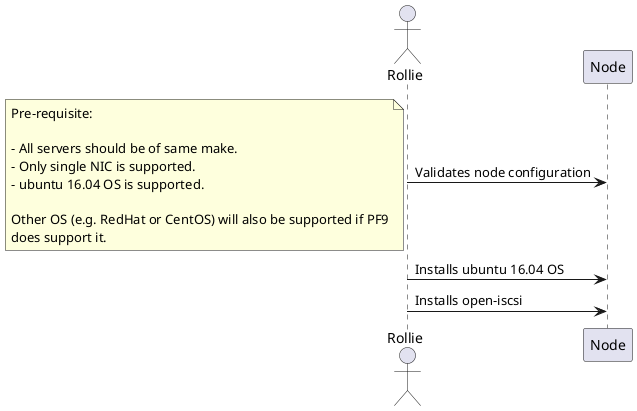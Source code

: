 @startuml

actor Rollie

participant "Node"


Rollie -> Node: Validates node configuration

note left
Pre-requisite:

- All servers should be of same make.
- Only single NIC is supported.
- ubuntu 16.04 OS is supported.

Other OS (e.g. RedHat or CentOS) will also be supported if PF9
does support it.
end note

Rollie -> Node: Installs ubuntu 16.04 OS
Rollie -> Node: Installs open-iscsi


@enduml